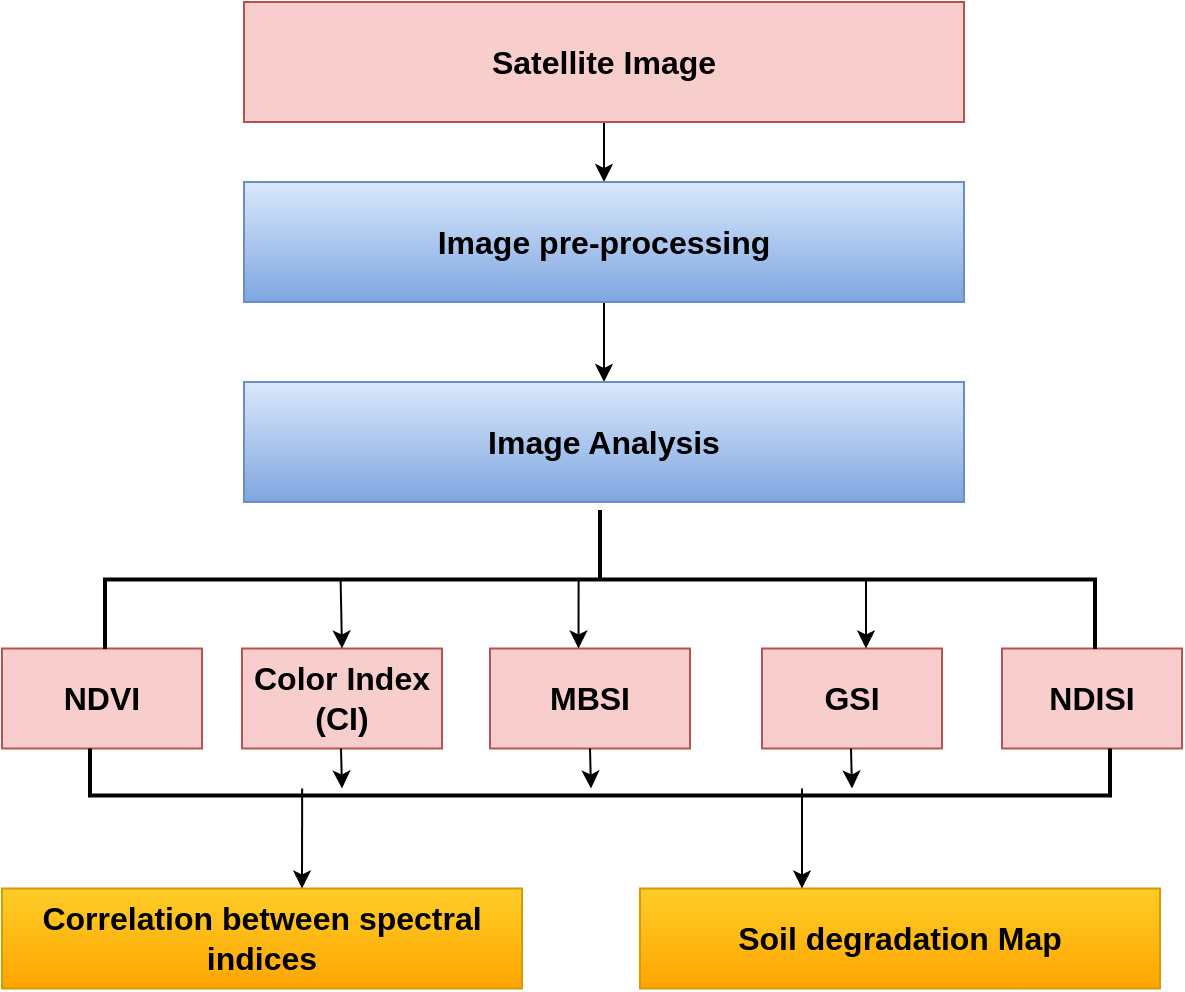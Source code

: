 <mxfile version="24.7.12">
  <diagram name="Page-1" id="58UBv90gL8MjTvQ0BdN7">
    <mxGraphModel dx="1032" dy="501" grid="1" gridSize="10" guides="1" tooltips="1" connect="1" arrows="1" fold="1" page="1" pageScale="1" pageWidth="827" pageHeight="1169" math="0" shadow="0">
      <root>
        <mxCell id="0" />
        <mxCell id="1" parent="0" />
        <mxCell id="U_juzYRr8GewKVmxgIOD-14" style="edgeStyle=orthogonalEdgeStyle;rounded=0;orthogonalLoop=1;jettySize=auto;html=1;exitX=0.5;exitY=1;exitDx=0;exitDy=0;" parent="1" source="U_juzYRr8GewKVmxgIOD-2" target="U_juzYRr8GewKVmxgIOD-3" edge="1">
          <mxGeometry relative="1" as="geometry" />
        </mxCell>
        <mxCell id="U_juzYRr8GewKVmxgIOD-2" value="&lt;font style=&quot;font-size: 16px;&quot;&gt;&lt;b&gt;Satellite Image&lt;/b&gt;&lt;/font&gt;" style="rounded=0;whiteSpace=wrap;html=1;fillColor=#f8cecc;strokeColor=#b85450;" parent="1" vertex="1">
          <mxGeometry x="240" y="180" width="360" height="60" as="geometry" />
        </mxCell>
        <mxCell id="U_juzYRr8GewKVmxgIOD-15" style="edgeStyle=orthogonalEdgeStyle;rounded=0;orthogonalLoop=1;jettySize=auto;html=1;exitX=0.5;exitY=1;exitDx=0;exitDy=0;" parent="1" source="U_juzYRr8GewKVmxgIOD-3" target="U_juzYRr8GewKVmxgIOD-4" edge="1">
          <mxGeometry relative="1" as="geometry" />
        </mxCell>
        <mxCell id="U_juzYRr8GewKVmxgIOD-3" value="&lt;font style=&quot;font-size: 16px;&quot;&gt;&lt;b&gt;Image pre-processing&lt;/b&gt;&lt;/font&gt;" style="rounded=0;whiteSpace=wrap;html=1;fillColor=#dae8fc;strokeColor=#6c8ebf;gradientColor=#7ea6e0;" parent="1" vertex="1">
          <mxGeometry x="240" y="270" width="360" height="60" as="geometry" />
        </mxCell>
        <mxCell id="U_juzYRr8GewKVmxgIOD-4" value="&lt;font style=&quot;font-size: 16px;&quot;&gt;&lt;b&gt;Image Analysis&lt;/b&gt;&lt;/font&gt;" style="rounded=0;whiteSpace=wrap;html=1;fillColor=#dae8fc;strokeColor=#6c8ebf;gradientColor=#7ea6e0;" parent="1" vertex="1">
          <mxGeometry x="240" y="370" width="360" height="60" as="geometry" />
        </mxCell>
        <mxCell id="U_juzYRr8GewKVmxgIOD-5" value="&lt;font style=&quot;font-size: 16px;&quot;&gt;&lt;b&gt;Color Index (CI)&lt;/b&gt;&lt;/font&gt;" style="rounded=0;whiteSpace=wrap;html=1;fillColor=#f8cecc;strokeColor=#b85450;" parent="1" vertex="1">
          <mxGeometry x="239" y="503.25" width="100" height="50" as="geometry" />
        </mxCell>
        <mxCell id="U_juzYRr8GewKVmxgIOD-7" value="&lt;font style=&quot;font-size: 16px;&quot;&gt;&lt;b&gt;NDVI&lt;/b&gt;&lt;/font&gt;" style="rounded=0;whiteSpace=wrap;html=1;fillColor=#f8cecc;strokeColor=#b85450;" parent="1" vertex="1">
          <mxGeometry x="119" y="503.25" width="100" height="50" as="geometry" />
        </mxCell>
        <mxCell id="U_juzYRr8GewKVmxgIOD-8" value="&lt;font style=&quot;font-size: 16px;&quot;&gt;&lt;b&gt;GSI&lt;/b&gt;&lt;/font&gt;" style="rounded=0;whiteSpace=wrap;html=1;fillColor=#f8cecc;strokeColor=#b85450;" parent="1" vertex="1">
          <mxGeometry x="499" y="503.25" width="90" height="50" as="geometry" />
        </mxCell>
        <mxCell id="U_juzYRr8GewKVmxgIOD-9" value="&lt;font style=&quot;font-size: 16px;&quot;&gt;&lt;b&gt;MBSI&lt;/b&gt;&lt;/font&gt;" style="rounded=0;whiteSpace=wrap;html=1;fillColor=#f8cecc;strokeColor=#b85450;" parent="1" vertex="1">
          <mxGeometry x="363" y="503.25" width="100" height="50" as="geometry" />
        </mxCell>
        <mxCell id="U_juzYRr8GewKVmxgIOD-10" value="&lt;font style=&quot;font-size: 16px;&quot;&gt;&lt;b&gt;NDISI&lt;/b&gt;&lt;/font&gt;" style="rounded=0;whiteSpace=wrap;html=1;fillColor=#f8cecc;strokeColor=#b85450;" parent="1" vertex="1">
          <mxGeometry x="619" y="503.25" width="90" height="50" as="geometry" />
        </mxCell>
        <mxCell id="U_juzYRr8GewKVmxgIOD-11" value="&lt;font style=&quot;font-size: 16px;&quot;&gt;&lt;b&gt;Correlation between spectral indices&lt;/b&gt;&lt;/font&gt;" style="rounded=0;whiteSpace=wrap;html=1;fillColor=#ffcd28;strokeColor=#d79b00;gradientColor=#ffa500;" parent="1" vertex="1">
          <mxGeometry x="119" y="623.25" width="260" height="50" as="geometry" />
        </mxCell>
        <mxCell id="U_juzYRr8GewKVmxgIOD-12" value="&lt;font style=&quot;font-size: 16px;&quot;&gt;&lt;b&gt;Soil degradation Map&lt;/b&gt;&lt;/font&gt;" style="rounded=0;whiteSpace=wrap;html=1;fillColor=#ffcd28;strokeColor=#d79b00;gradientColor=#ffa500;" parent="1" vertex="1">
          <mxGeometry x="438" y="623.25" width="260" height="50" as="geometry" />
        </mxCell>
        <mxCell id="U_juzYRr8GewKVmxgIOD-16" value="" style="strokeWidth=2;html=1;shape=mxgraph.flowchart.annotation_2;align=left;labelPosition=right;pointerEvents=1;rotation=90;" parent="1" vertex="1">
          <mxGeometry x="383.25" y="221.25" width="69.5" height="495" as="geometry" />
        </mxCell>
        <mxCell id="U_juzYRr8GewKVmxgIOD-17" style="edgeStyle=orthogonalEdgeStyle;rounded=0;orthogonalLoop=1;jettySize=auto;html=1;exitX=0.509;exitY=0.762;exitDx=0;exitDy=0;exitPerimeter=0;" parent="1" source="U_juzYRr8GewKVmxgIOD-16" edge="1">
          <mxGeometry relative="1" as="geometry">
            <mxPoint x="288.5" y="483.25" as="sourcePoint" />
            <mxPoint x="289" y="503.25" as="targetPoint" />
          </mxGeometry>
        </mxCell>
        <mxCell id="U_juzYRr8GewKVmxgIOD-20" value="" style="strokeWidth=2;html=1;shape=mxgraph.flowchart.annotation_1;align=left;pointerEvents=1;rotation=-90;" parent="1" vertex="1">
          <mxGeometry x="406.25" y="310" width="23.5" height="510" as="geometry" />
        </mxCell>
        <mxCell id="U_juzYRr8GewKVmxgIOD-21" style="edgeStyle=orthogonalEdgeStyle;rounded=0;orthogonalLoop=1;jettySize=auto;html=1;exitX=0.5;exitY=1;exitDx=0;exitDy=0;" parent="1" edge="1">
          <mxGeometry relative="1" as="geometry">
            <mxPoint x="288.5" y="553.25" as="sourcePoint" />
            <mxPoint x="289" y="573.25" as="targetPoint" />
          </mxGeometry>
        </mxCell>
        <mxCell id="U_juzYRr8GewKVmxgIOD-22" style="edgeStyle=orthogonalEdgeStyle;rounded=0;orthogonalLoop=1;jettySize=auto;html=1;exitX=0.5;exitY=1;exitDx=0;exitDy=0;" parent="1" edge="1">
          <mxGeometry relative="1" as="geometry">
            <mxPoint x="413" y="553.25" as="sourcePoint" />
            <mxPoint x="413.5" y="573.25" as="targetPoint" />
          </mxGeometry>
        </mxCell>
        <mxCell id="U_juzYRr8GewKVmxgIOD-23" style="edgeStyle=orthogonalEdgeStyle;rounded=0;orthogonalLoop=1;jettySize=auto;html=1;exitX=0.5;exitY=1;exitDx=0;exitDy=0;" parent="1" edge="1">
          <mxGeometry relative="1" as="geometry">
            <mxPoint x="543.5" y="553.25" as="sourcePoint" />
            <mxPoint x="544" y="573.25" as="targetPoint" />
          </mxGeometry>
        </mxCell>
        <mxCell id="U_juzYRr8GewKVmxgIOD-25" value="" style="endArrow=classic;html=1;rounded=0;exitX=0.149;exitY=0.208;exitDx=0;exitDy=0;exitPerimeter=0;" parent="1" source="U_juzYRr8GewKVmxgIOD-20" edge="1">
          <mxGeometry width="50" height="50" relative="1" as="geometry">
            <mxPoint x="269" y="583.25" as="sourcePoint" />
            <mxPoint x="269" y="623.25" as="targetPoint" />
          </mxGeometry>
        </mxCell>
        <mxCell id="U_juzYRr8GewKVmxgIOD-26" value="" style="endArrow=classic;html=1;rounded=0;exitX=0.149;exitY=0.208;exitDx=0;exitDy=0;exitPerimeter=0;" parent="1" edge="1">
          <mxGeometry width="50" height="50" relative="1" as="geometry">
            <mxPoint x="519" y="573.25" as="sourcePoint" />
            <mxPoint x="519" y="623.25" as="targetPoint" />
          </mxGeometry>
        </mxCell>
        <mxCell id="U_juzYRr8GewKVmxgIOD-28" style="edgeStyle=orthogonalEdgeStyle;rounded=0;orthogonalLoop=1;jettySize=auto;html=1;exitX=0.509;exitY=0.762;exitDx=0;exitDy=0;exitPerimeter=0;" parent="1" edge="1">
          <mxGeometry relative="1" as="geometry">
            <mxPoint x="550" y="469" as="sourcePoint" />
            <mxPoint x="551" y="503.25" as="targetPoint" />
          </mxGeometry>
        </mxCell>
        <mxCell id="U_juzYRr8GewKVmxgIOD-29" style="edgeStyle=orthogonalEdgeStyle;rounded=0;orthogonalLoop=1;jettySize=auto;html=1;exitX=0.509;exitY=0.762;exitDx=0;exitDy=0;exitPerimeter=0;" parent="1" edge="1">
          <mxGeometry relative="1" as="geometry">
            <mxPoint x="406.25" y="469" as="sourcePoint" />
            <mxPoint x="407.25" y="503.25" as="targetPoint" />
          </mxGeometry>
        </mxCell>
      </root>
    </mxGraphModel>
  </diagram>
</mxfile>
